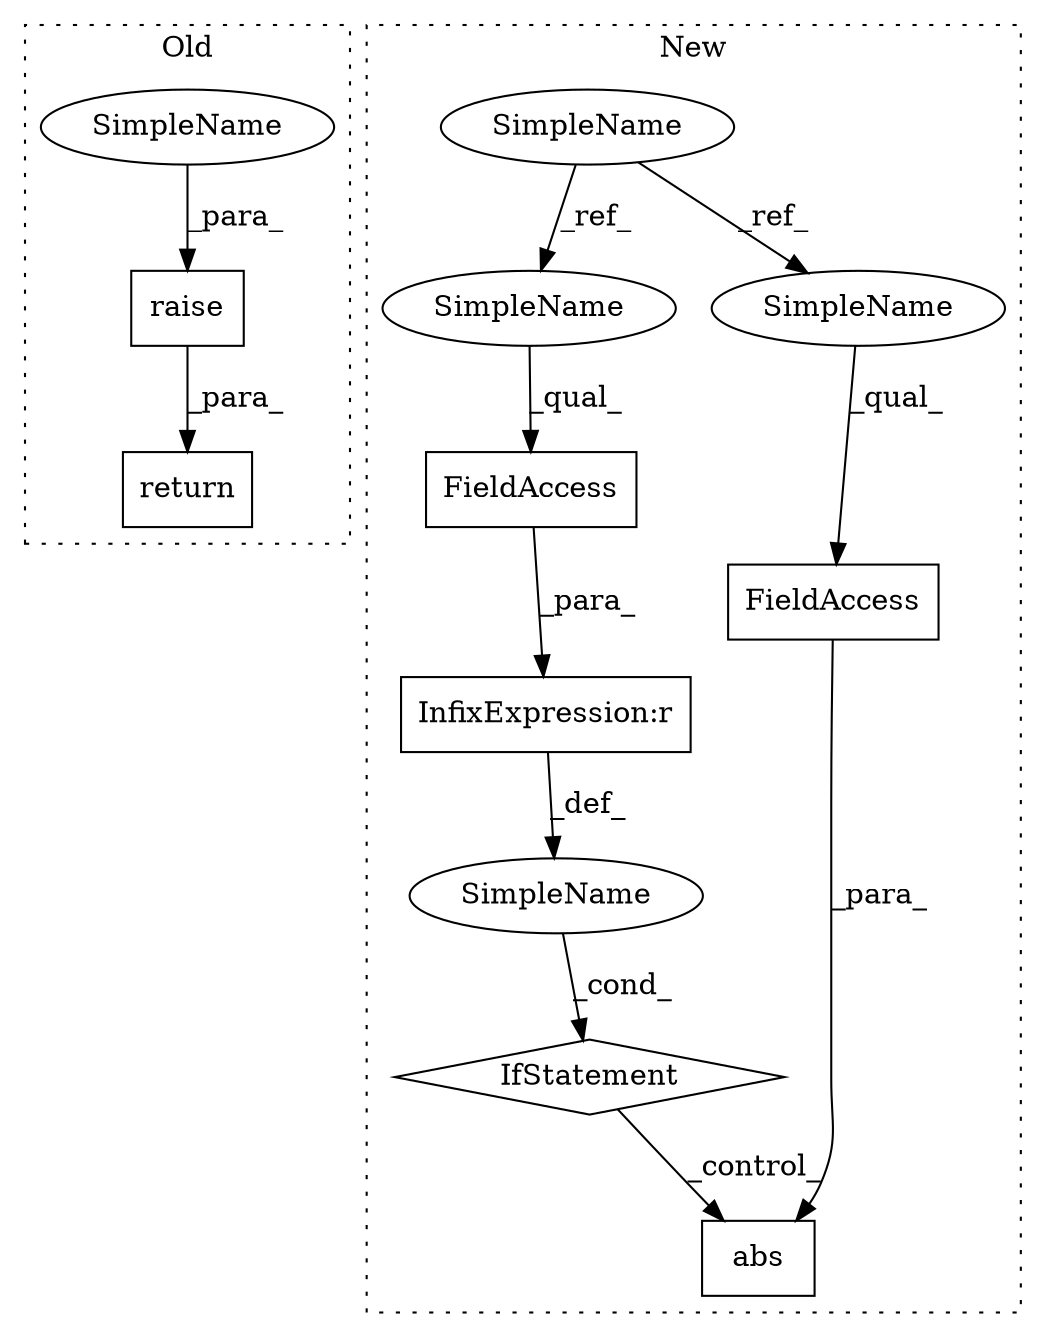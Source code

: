 digraph G {
subgraph cluster0 {
1 [label="raise" a="32" s="14428,14458" l="6,1" shape="box"];
9 [label="return" a="41" s="14503" l="7" shape="box"];
12 [label="SimpleName" a="42" s="14454" l="4" shape="ellipse"];
label = "Old";
style="dotted";
}
subgraph cluster1 {
2 [label="abs" a="32" s="5796,5814" l="4,1" shape="box"];
3 [label="IfStatement" a="25" s="5688,5714" l="4,2" shape="diamond"];
4 [label="SimpleName" a="42" s="" l="" shape="ellipse"];
5 [label="FieldAccess" a="22" s="5800" l="14" shape="box"];
6 [label="InfixExpression:r" a="27" s="5706" l="4" shape="box"];
7 [label="FieldAccess" a="22" s="5692" l="14" shape="box"];
8 [label="SimpleName" a="42" s="5591" l="4" shape="ellipse"];
10 [label="SimpleName" a="42" s="5692" l="4" shape="ellipse"];
11 [label="SimpleName" a="42" s="5800" l="4" shape="ellipse"];
label = "New";
style="dotted";
}
1 -> 9 [label="_para_"];
3 -> 2 [label="_control_"];
4 -> 3 [label="_cond_"];
5 -> 2 [label="_para_"];
6 -> 4 [label="_def_"];
7 -> 6 [label="_para_"];
8 -> 11 [label="_ref_"];
8 -> 10 [label="_ref_"];
10 -> 7 [label="_qual_"];
11 -> 5 [label="_qual_"];
12 -> 1 [label="_para_"];
}